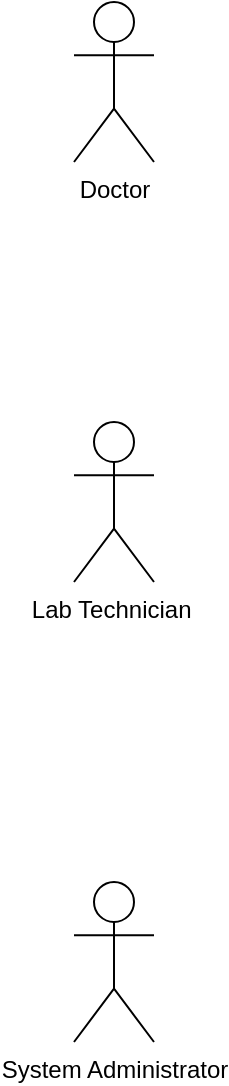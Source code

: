 <mxfile version="21.1.8" type="github">
  <diagram name="Page-1" id="073-A5HoCjjV2lGI__am">
    <mxGraphModel dx="2314" dy="1116" grid="1" gridSize="10" guides="1" tooltips="1" connect="1" arrows="1" fold="1" page="1" pageScale="1" pageWidth="850" pageHeight="1100" math="0" shadow="0">
      <root>
        <mxCell id="0" />
        <mxCell id="1" parent="0" />
        <mxCell id="Dz097fD4-B_uXPN6w9cI-1" value="Doctor" style="shape=umlActor;verticalLabelPosition=bottom;verticalAlign=top;html=1;" vertex="1" parent="1">
          <mxGeometry x="80" y="270" width="40" height="80" as="geometry" />
        </mxCell>
        <mxCell id="Dz097fD4-B_uXPN6w9cI-4" value="Lab Technician&amp;nbsp;" style="shape=umlActor;verticalLabelPosition=bottom;verticalAlign=top;html=1;" vertex="1" parent="1">
          <mxGeometry x="80" y="480" width="40" height="80" as="geometry" />
        </mxCell>
        <mxCell id="Dz097fD4-B_uXPN6w9cI-7" value="System Administrator" style="shape=umlActor;verticalLabelPosition=bottom;verticalAlign=top;html=1;" vertex="1" parent="1">
          <mxGeometry x="80" y="710" width="40" height="80" as="geometry" />
        </mxCell>
      </root>
    </mxGraphModel>
  </diagram>
</mxfile>
